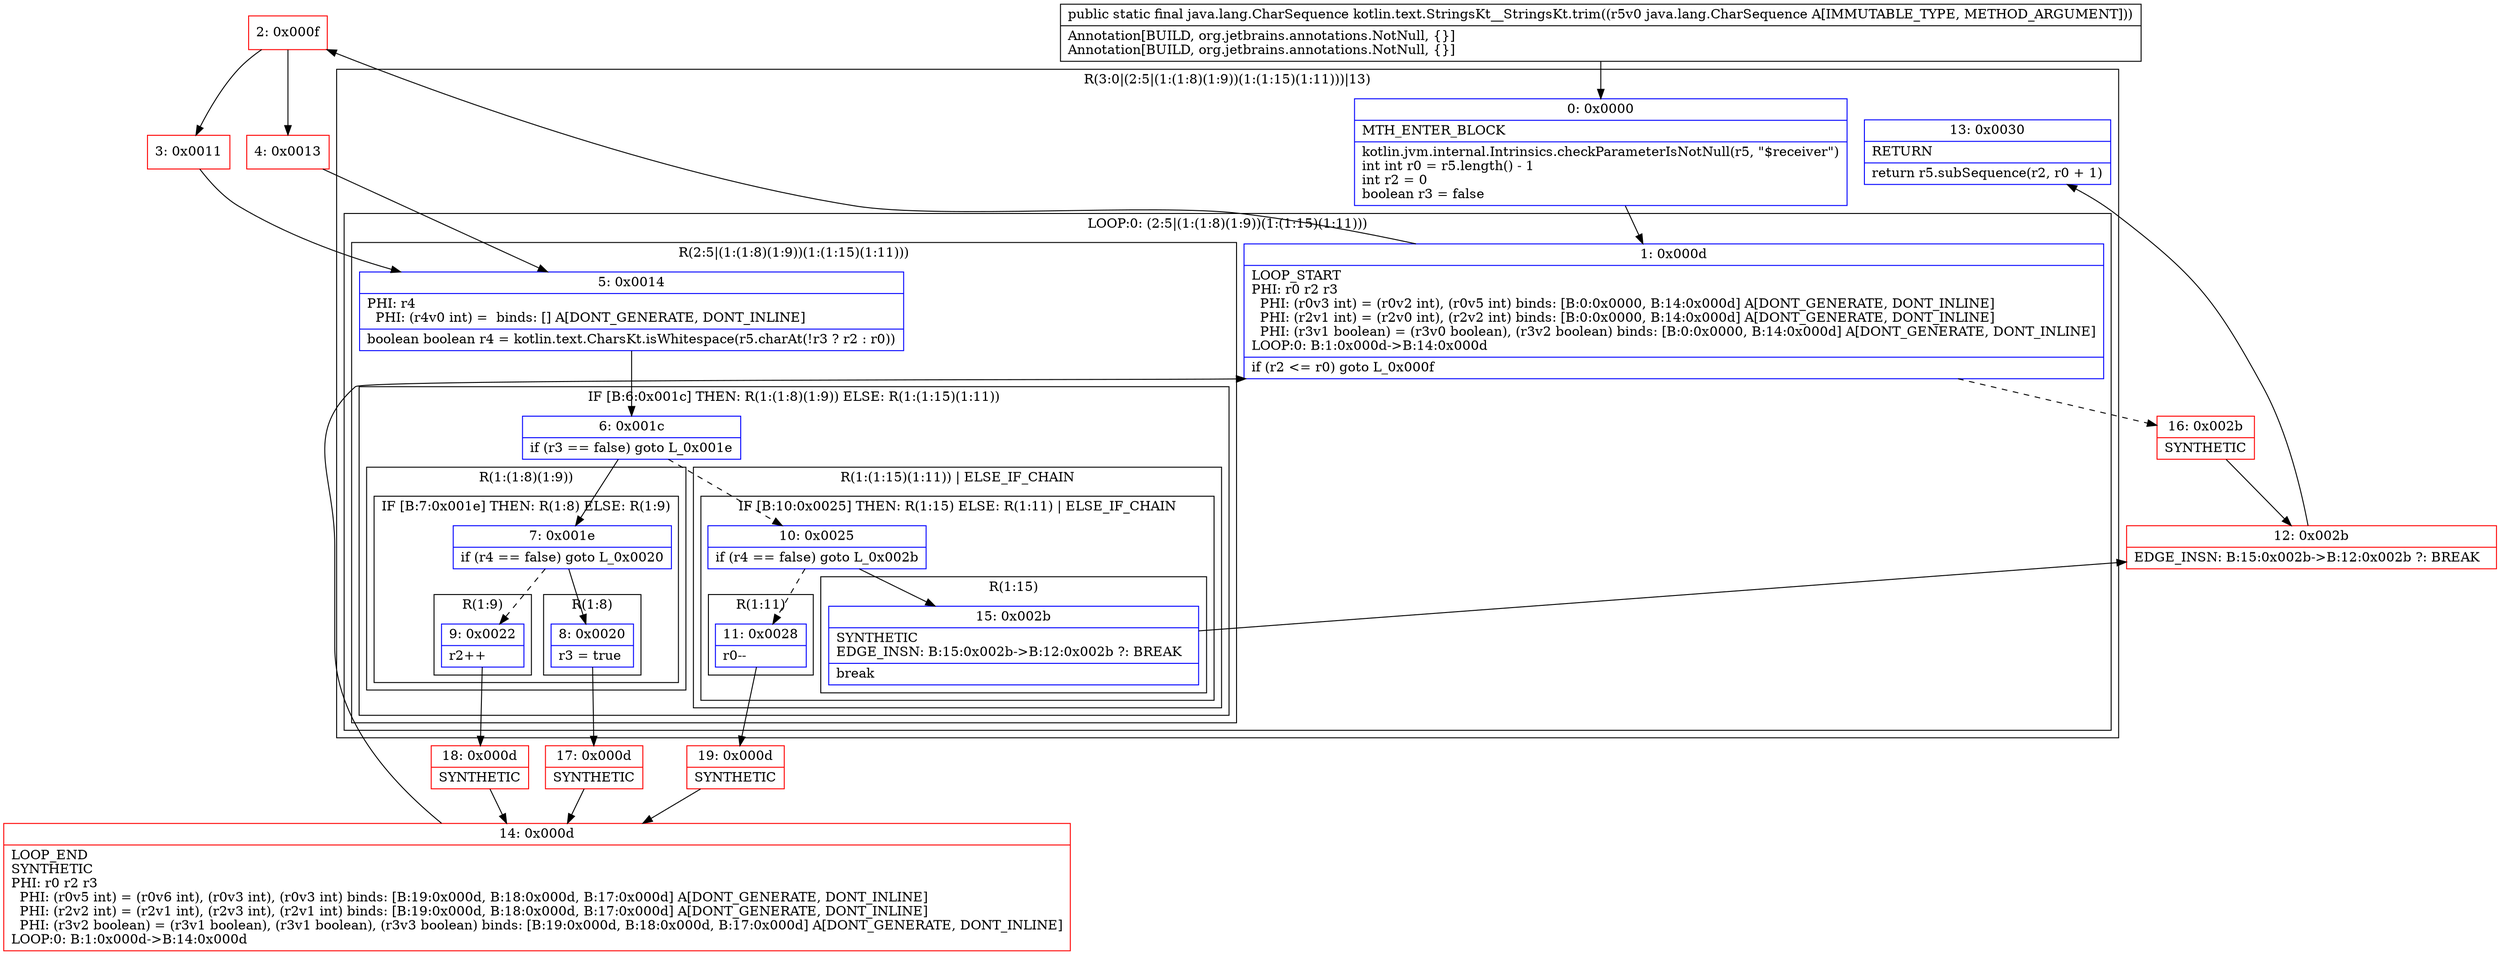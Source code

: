 digraph "CFG forkotlin.text.StringsKt__StringsKt.trim(Ljava\/lang\/CharSequence;)Ljava\/lang\/CharSequence;" {
subgraph cluster_Region_18077328 {
label = "R(3:0|(2:5|(1:(1:8)(1:9))(1:(1:15)(1:11)))|13)";
node [shape=record,color=blue];
Node_0 [shape=record,label="{0\:\ 0x0000|MTH_ENTER_BLOCK\l|kotlin.jvm.internal.Intrinsics.checkParameterIsNotNull(r5, \"$receiver\")\lint int r0 = r5.length() \- 1\lint r2 = 0\lboolean r3 = false\l}"];
subgraph cluster_LoopRegion_1992199796 {
label = "LOOP:0: (2:5|(1:(1:8)(1:9))(1:(1:15)(1:11)))";
node [shape=record,color=blue];
Node_1 [shape=record,label="{1\:\ 0x000d|LOOP_START\lPHI: r0 r2 r3 \l  PHI: (r0v3 int) = (r0v2 int), (r0v5 int) binds: [B:0:0x0000, B:14:0x000d] A[DONT_GENERATE, DONT_INLINE]\l  PHI: (r2v1 int) = (r2v0 int), (r2v2 int) binds: [B:0:0x0000, B:14:0x000d] A[DONT_GENERATE, DONT_INLINE]\l  PHI: (r3v1 boolean) = (r3v0 boolean), (r3v2 boolean) binds: [B:0:0x0000, B:14:0x000d] A[DONT_GENERATE, DONT_INLINE]\lLOOP:0: B:1:0x000d\-\>B:14:0x000d\l|if (r2 \<= r0) goto L_0x000f\l}"];
subgraph cluster_Region_136747864 {
label = "R(2:5|(1:(1:8)(1:9))(1:(1:15)(1:11)))";
node [shape=record,color=blue];
Node_5 [shape=record,label="{5\:\ 0x0014|PHI: r4 \l  PHI: (r4v0 int) =  binds: [] A[DONT_GENERATE, DONT_INLINE]\l|boolean boolean r4 = kotlin.text.CharsKt.isWhitespace(r5.charAt(!r3 ? r2 : r0))\l}"];
subgraph cluster_IfRegion_1917703420 {
label = "IF [B:6:0x001c] THEN: R(1:(1:8)(1:9)) ELSE: R(1:(1:15)(1:11))";
node [shape=record,color=blue];
Node_6 [shape=record,label="{6\:\ 0x001c|if (r3 == false) goto L_0x001e\l}"];
subgraph cluster_Region_950843394 {
label = "R(1:(1:8)(1:9))";
node [shape=record,color=blue];
subgraph cluster_IfRegion_1317895606 {
label = "IF [B:7:0x001e] THEN: R(1:8) ELSE: R(1:9)";
node [shape=record,color=blue];
Node_7 [shape=record,label="{7\:\ 0x001e|if (r4 == false) goto L_0x0020\l}"];
subgraph cluster_Region_1887582646 {
label = "R(1:8)";
node [shape=record,color=blue];
Node_8 [shape=record,label="{8\:\ 0x0020|r3 = true\l}"];
}
subgraph cluster_Region_396258202 {
label = "R(1:9)";
node [shape=record,color=blue];
Node_9 [shape=record,label="{9\:\ 0x0022|r2++\l}"];
}
}
}
subgraph cluster_Region_1721157911 {
label = "R(1:(1:15)(1:11)) | ELSE_IF_CHAIN\l";
node [shape=record,color=blue];
subgraph cluster_IfRegion_715853126 {
label = "IF [B:10:0x0025] THEN: R(1:15) ELSE: R(1:11) | ELSE_IF_CHAIN\l";
node [shape=record,color=blue];
Node_10 [shape=record,label="{10\:\ 0x0025|if (r4 == false) goto L_0x002b\l}"];
subgraph cluster_Region_1539443893 {
label = "R(1:15)";
node [shape=record,color=blue];
Node_15 [shape=record,label="{15\:\ 0x002b|SYNTHETIC\lEDGE_INSN: B:15:0x002b\-\>B:12:0x002b ?: BREAK  \l|break\l}"];
}
subgraph cluster_Region_1126468596 {
label = "R(1:11)";
node [shape=record,color=blue];
Node_11 [shape=record,label="{11\:\ 0x0028|r0\-\-\l}"];
}
}
}
}
}
}
Node_13 [shape=record,label="{13\:\ 0x0030|RETURN\l|return r5.subSequence(r2, r0 + 1)\l}"];
}
Node_2 [shape=record,color=red,label="{2\:\ 0x000f}"];
Node_3 [shape=record,color=red,label="{3\:\ 0x0011}"];
Node_4 [shape=record,color=red,label="{4\:\ 0x0013}"];
Node_12 [shape=record,color=red,label="{12\:\ 0x002b|EDGE_INSN: B:15:0x002b\-\>B:12:0x002b ?: BREAK  \l}"];
Node_14 [shape=record,color=red,label="{14\:\ 0x000d|LOOP_END\lSYNTHETIC\lPHI: r0 r2 r3 \l  PHI: (r0v5 int) = (r0v6 int), (r0v3 int), (r0v3 int) binds: [B:19:0x000d, B:18:0x000d, B:17:0x000d] A[DONT_GENERATE, DONT_INLINE]\l  PHI: (r2v2 int) = (r2v1 int), (r2v3 int), (r2v1 int) binds: [B:19:0x000d, B:18:0x000d, B:17:0x000d] A[DONT_GENERATE, DONT_INLINE]\l  PHI: (r3v2 boolean) = (r3v1 boolean), (r3v1 boolean), (r3v3 boolean) binds: [B:19:0x000d, B:18:0x000d, B:17:0x000d] A[DONT_GENERATE, DONT_INLINE]\lLOOP:0: B:1:0x000d\-\>B:14:0x000d\l}"];
Node_16 [shape=record,color=red,label="{16\:\ 0x002b|SYNTHETIC\l}"];
Node_17 [shape=record,color=red,label="{17\:\ 0x000d|SYNTHETIC\l}"];
Node_18 [shape=record,color=red,label="{18\:\ 0x000d|SYNTHETIC\l}"];
Node_19 [shape=record,color=red,label="{19\:\ 0x000d|SYNTHETIC\l}"];
MethodNode[shape=record,label="{public static final java.lang.CharSequence kotlin.text.StringsKt__StringsKt.trim((r5v0 java.lang.CharSequence A[IMMUTABLE_TYPE, METHOD_ARGUMENT]))  | Annotation[BUILD, org.jetbrains.annotations.NotNull, \{\}]\lAnnotation[BUILD, org.jetbrains.annotations.NotNull, \{\}]\l}"];
MethodNode -> Node_0;
Node_0 -> Node_1;
Node_1 -> Node_2;
Node_1 -> Node_16[style=dashed];
Node_5 -> Node_6;
Node_6 -> Node_7;
Node_6 -> Node_10[style=dashed];
Node_7 -> Node_8;
Node_7 -> Node_9[style=dashed];
Node_8 -> Node_17;
Node_9 -> Node_18;
Node_10 -> Node_11[style=dashed];
Node_10 -> Node_15;
Node_15 -> Node_12;
Node_11 -> Node_19;
Node_2 -> Node_3;
Node_2 -> Node_4;
Node_3 -> Node_5;
Node_4 -> Node_5;
Node_12 -> Node_13;
Node_14 -> Node_1;
Node_16 -> Node_12;
Node_17 -> Node_14;
Node_18 -> Node_14;
Node_19 -> Node_14;
}

